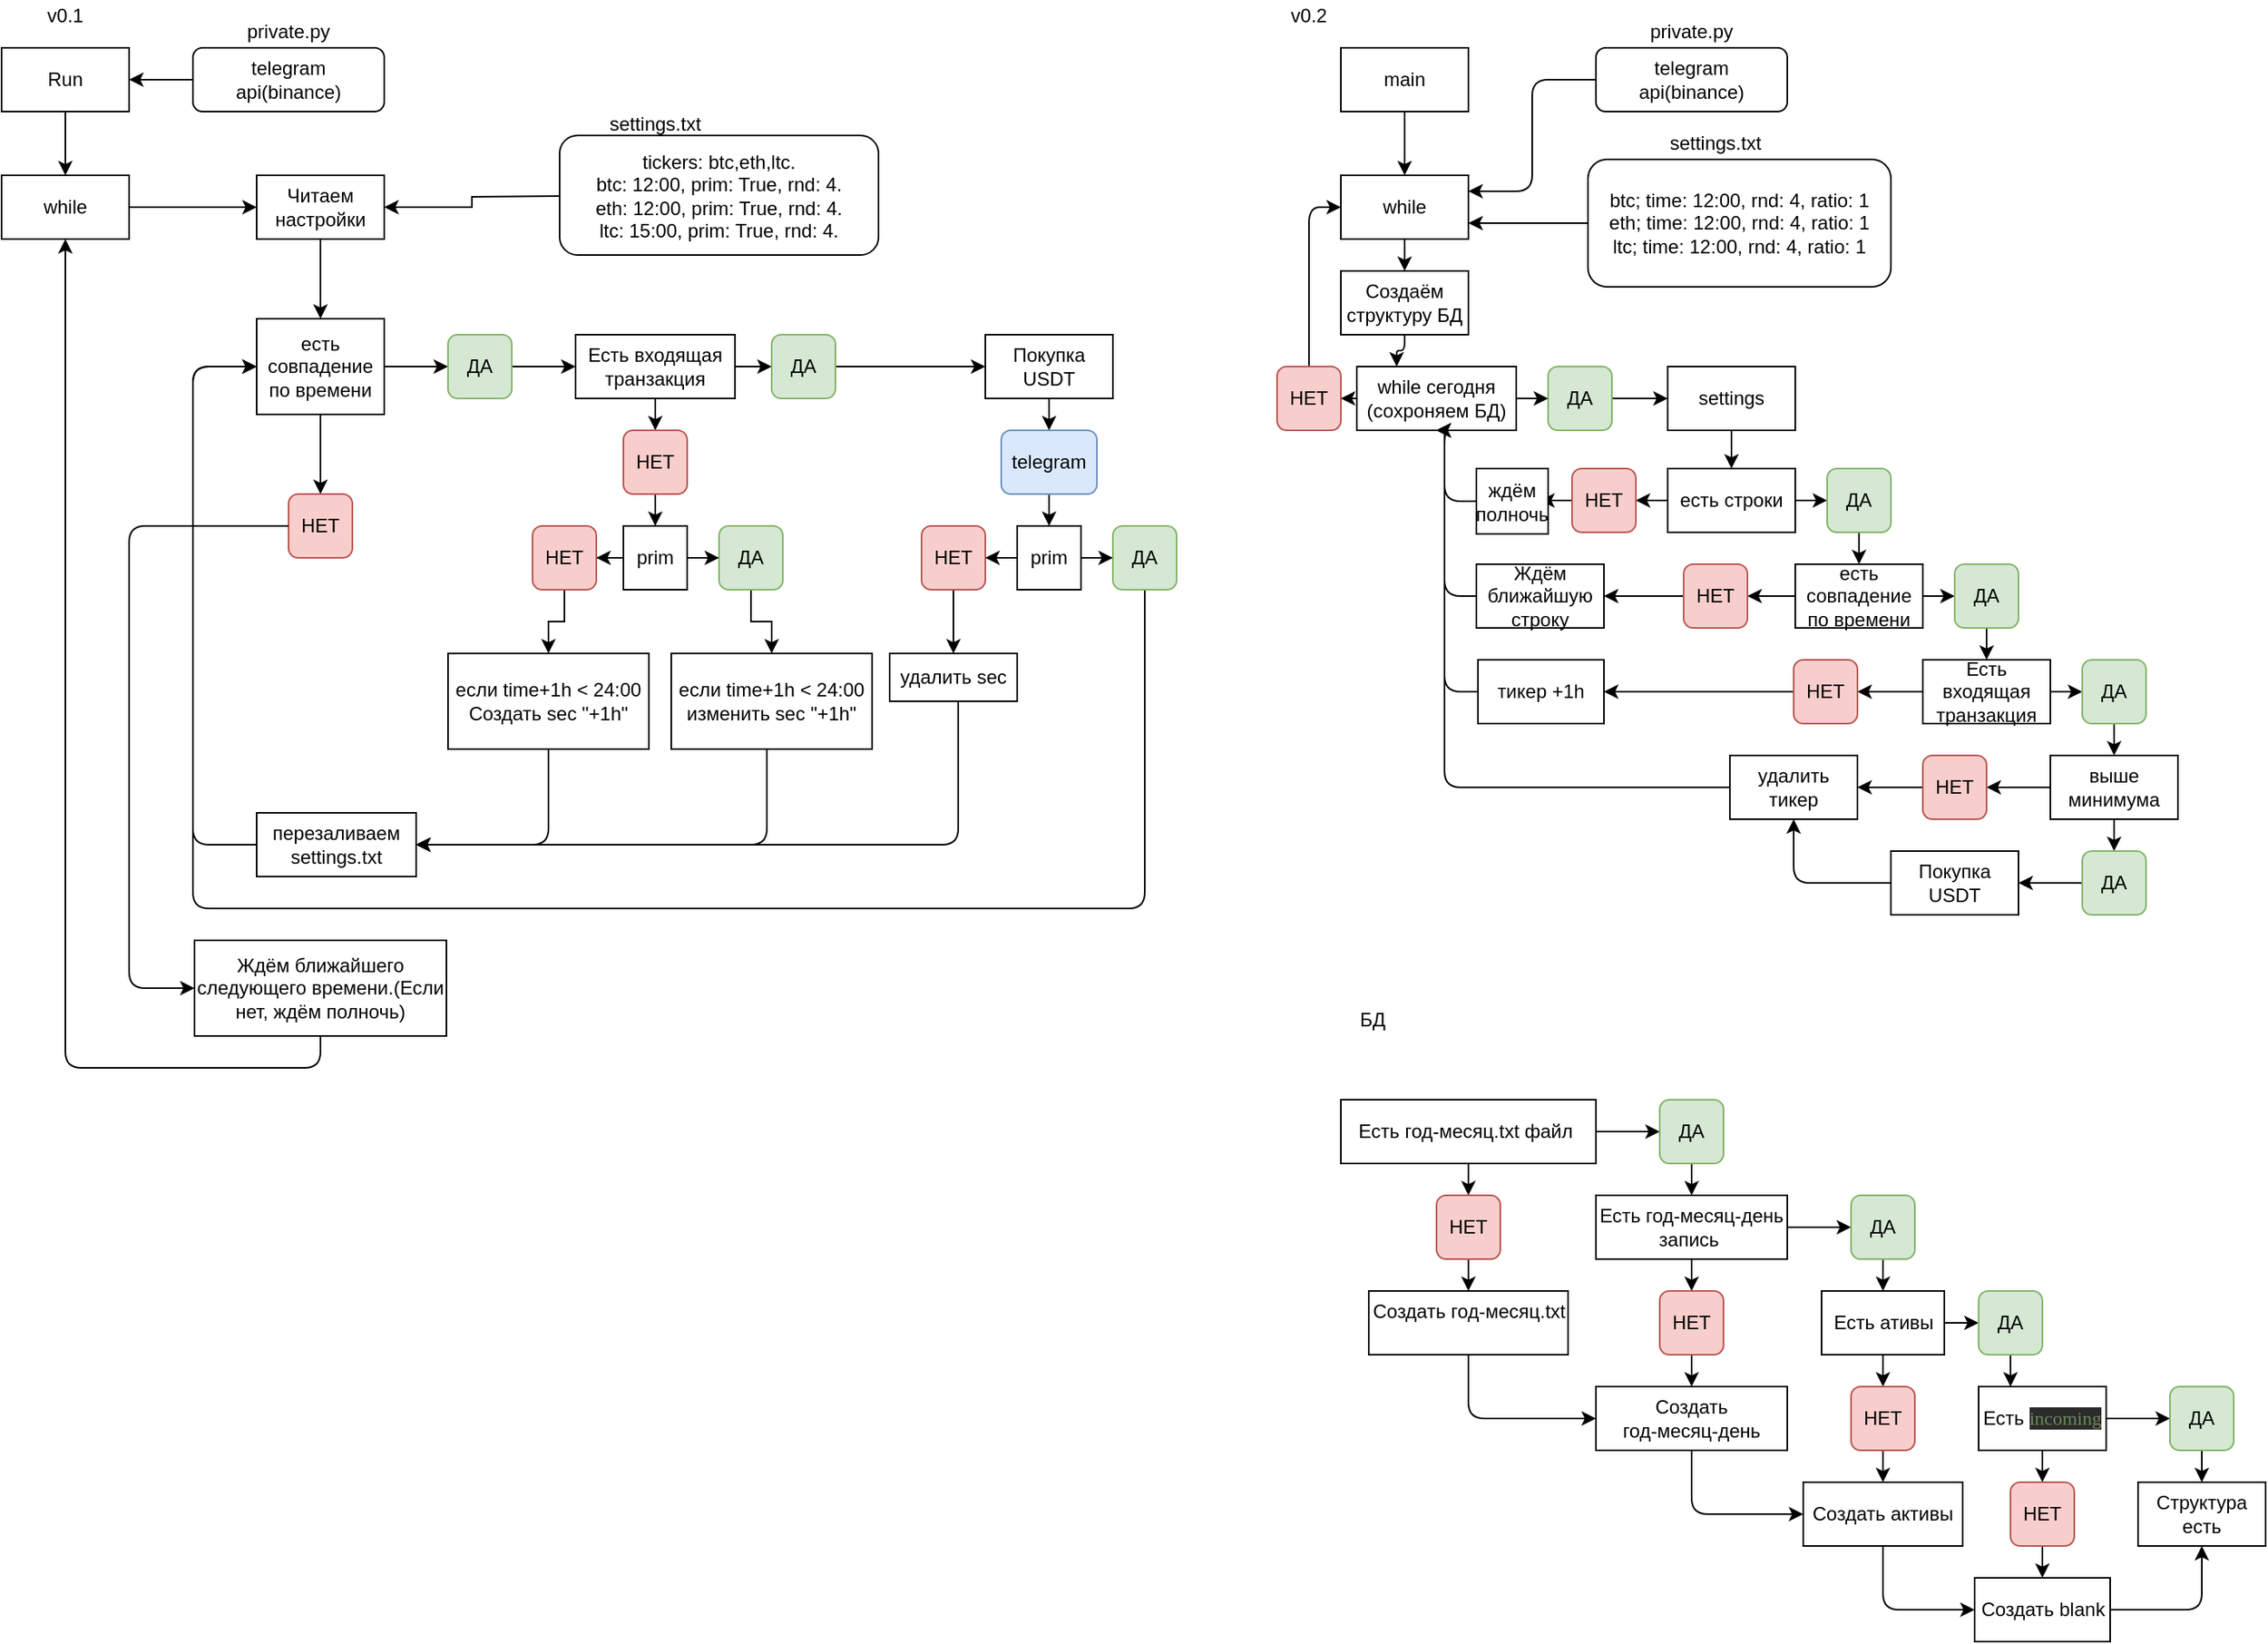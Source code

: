 <mxfile version="12.2.2" type="device" pages="1"><diagram id="qvnnj47Lhl9OOOQNGZSp" name="Page-1"><mxGraphModel dx="1408" dy="808" grid="1" gridSize="10" guides="1" tooltips="1" connect="1" arrows="1" fold="1" page="1" pageScale="1" pageWidth="827" pageHeight="1169" math="0" shadow="0"><root><mxCell id="0"/><mxCell id="1" parent="0"/><mxCell id="5cqpdecEakmWWzDcp41v-21" value="" style="edgeStyle=orthogonalEdgeStyle;rounded=0;orthogonalLoop=1;jettySize=auto;html=1;" parent="1" source="5cqpdecEakmWWzDcp41v-2" target="5cqpdecEakmWWzDcp41v-15" edge="1"><mxGeometry relative="1" as="geometry"/></mxCell><mxCell id="5cqpdecEakmWWzDcp41v-2" value="Run" style="rounded=0;whiteSpace=wrap;html=1;" parent="1" vertex="1"><mxGeometry x="40" y="40" width="80" height="40" as="geometry"/></mxCell><mxCell id="5cqpdecEakmWWzDcp41v-5" value="" style="group" parent="1" vertex="1" connectable="0"><mxGeometry x="160" y="20" width="120" height="60" as="geometry"/></mxCell><mxCell id="5cqpdecEakmWWzDcp41v-3" value="telegram&lt;br&gt;api(binance)" style="rounded=1;whiteSpace=wrap;html=1;" parent="5cqpdecEakmWWzDcp41v-5" vertex="1"><mxGeometry y="20" width="120" height="40" as="geometry"/></mxCell><mxCell id="5cqpdecEakmWWzDcp41v-4" value="private.py" style="text;html=1;strokeColor=none;fillColor=none;align=center;verticalAlign=middle;whiteSpace=wrap;rounded=0;" parent="5cqpdecEakmWWzDcp41v-5" vertex="1"><mxGeometry width="120" height="20" as="geometry"/></mxCell><mxCell id="5cqpdecEakmWWzDcp41v-33" value="" style="edgeStyle=orthogonalEdgeStyle;rounded=0;orthogonalLoop=1;jettySize=auto;html=1;" parent="1" source="5cqpdecEakmWWzDcp41v-18" target="5cqpdecEakmWWzDcp41v-32" edge="1"><mxGeometry relative="1" as="geometry"/></mxCell><mxCell id="5cqpdecEakmWWzDcp41v-18" value="Читаем настройки" style="rounded=0;whiteSpace=wrap;html=1;" parent="1" vertex="1"><mxGeometry x="200" y="120" width="80" height="40" as="geometry"/></mxCell><mxCell id="5cqpdecEakmWWzDcp41v-27" value="" style="edgeStyle=orthogonalEdgeStyle;rounded=0;orthogonalLoop=1;jettySize=auto;html=1;" parent="1" source="5cqpdecEakmWWzDcp41v-15" target="5cqpdecEakmWWzDcp41v-18" edge="1"><mxGeometry relative="1" as="geometry"/></mxCell><mxCell id="5cqpdecEakmWWzDcp41v-15" value="while" style="rounded=0;whiteSpace=wrap;html=1;" parent="1" vertex="1"><mxGeometry x="40" y="120" width="80" height="40" as="geometry"/></mxCell><mxCell id="5cqpdecEakmWWzDcp41v-28" value="" style="edgeStyle=orthogonalEdgeStyle;rounded=0;orthogonalLoop=1;jettySize=auto;html=1;" parent="1" target="5cqpdecEakmWWzDcp41v-18" edge="1"><mxGeometry relative="1" as="geometry"><mxPoint x="390" y="133" as="sourcePoint"/></mxGeometry></mxCell><mxCell id="5cqpdecEakmWWzDcp41v-31" value="" style="edgeStyle=orthogonalEdgeStyle;rounded=0;orthogonalLoop=1;jettySize=auto;html=1;" parent="1" source="5cqpdecEakmWWzDcp41v-3" target="5cqpdecEakmWWzDcp41v-2" edge="1"><mxGeometry relative="1" as="geometry"/></mxCell><mxCell id="5cqpdecEakmWWzDcp41v-81" value="" style="edgeStyle=orthogonalEdgeStyle;rounded=0;orthogonalLoop=1;jettySize=auto;html=1;" parent="1" source="5cqpdecEakmWWzDcp41v-32" target="5cqpdecEakmWWzDcp41v-80" edge="1"><mxGeometry relative="1" as="geometry"/></mxCell><mxCell id="5cqpdecEakmWWzDcp41v-84" value="" style="edgeStyle=orthogonalEdgeStyle;rounded=0;orthogonalLoop=1;jettySize=auto;html=1;" parent="1" source="5cqpdecEakmWWzDcp41v-32" target="5cqpdecEakmWWzDcp41v-83" edge="1"><mxGeometry relative="1" as="geometry"/></mxCell><mxCell id="5cqpdecEakmWWzDcp41v-32" value="есть совпадение по времени" style="rounded=0;whiteSpace=wrap;html=1;" parent="1" vertex="1"><mxGeometry x="200" y="210" width="80" height="60" as="geometry"/></mxCell><mxCell id="5cqpdecEakmWWzDcp41v-40" value="" style="edgeStyle=orthogonalEdgeStyle;rounded=0;orthogonalLoop=1;jettySize=auto;html=1;" parent="1" source="5cqpdecEakmWWzDcp41v-34" target="5cqpdecEakmWWzDcp41v-38" edge="1"><mxGeometry relative="1" as="geometry"/></mxCell><mxCell id="5cqpdecEakmWWzDcp41v-41" value="" style="edgeStyle=orthogonalEdgeStyle;rounded=0;orthogonalLoop=1;jettySize=auto;html=1;" parent="1" source="5cqpdecEakmWWzDcp41v-34" target="5cqpdecEakmWWzDcp41v-37" edge="1"><mxGeometry relative="1" as="geometry"/></mxCell><mxCell id="5cqpdecEakmWWzDcp41v-34" value="Есть входящая транзакция" style="rounded=0;whiteSpace=wrap;html=1;" parent="1" vertex="1"><mxGeometry x="400" y="220" width="100" height="40" as="geometry"/></mxCell><mxCell id="5cqpdecEakmWWzDcp41v-57" value="" style="edgeStyle=orthogonalEdgeStyle;rounded=0;orthogonalLoop=1;jettySize=auto;html=1;entryX=0;entryY=0.5;entryDx=0;entryDy=0;" parent="1" source="5cqpdecEakmWWzDcp41v-37" target="5cqpdecEakmWWzDcp41v-58" edge="1"><mxGeometry relative="1" as="geometry"><mxPoint x="580" y="240" as="targetPoint"/></mxGeometry></mxCell><mxCell id="5cqpdecEakmWWzDcp41v-37" value="ДА" style="rounded=1;whiteSpace=wrap;html=1;fillColor=#d5e8d4;strokeColor=#82b366;" parent="1" vertex="1"><mxGeometry x="523" y="220" width="40" height="40" as="geometry"/></mxCell><mxCell id="5cqpdecEakmWWzDcp41v-44" value="" style="edgeStyle=orthogonalEdgeStyle;rounded=0;orthogonalLoop=1;jettySize=auto;html=1;" parent="1" source="5cqpdecEakmWWzDcp41v-38" target="5cqpdecEakmWWzDcp41v-42" edge="1"><mxGeometry relative="1" as="geometry"/></mxCell><mxCell id="5cqpdecEakmWWzDcp41v-38" value="НЕТ" style="rounded=1;whiteSpace=wrap;html=1;fillColor=#f8cecc;strokeColor=#b85450;" parent="1" vertex="1"><mxGeometry x="430" y="280" width="40" height="40" as="geometry"/></mxCell><mxCell id="5cqpdecEakmWWzDcp41v-47" value="" style="edgeStyle=orthogonalEdgeStyle;rounded=0;orthogonalLoop=1;jettySize=auto;html=1;" parent="1" source="5cqpdecEakmWWzDcp41v-42" target="5cqpdecEakmWWzDcp41v-46" edge="1"><mxGeometry relative="1" as="geometry"/></mxCell><mxCell id="5cqpdecEakmWWzDcp41v-48" value="" style="edgeStyle=orthogonalEdgeStyle;rounded=0;orthogonalLoop=1;jettySize=auto;html=1;" parent="1" source="5cqpdecEakmWWzDcp41v-42" target="5cqpdecEakmWWzDcp41v-45" edge="1"><mxGeometry relative="1" as="geometry"/></mxCell><mxCell id="5cqpdecEakmWWzDcp41v-42" value="prim" style="rounded=0;whiteSpace=wrap;html=1;" parent="1" vertex="1"><mxGeometry x="430" y="340" width="40" height="40" as="geometry"/></mxCell><mxCell id="5cqpdecEakmWWzDcp41v-52" value="" style="edgeStyle=orthogonalEdgeStyle;rounded=0;orthogonalLoop=1;jettySize=auto;html=1;entryX=0.5;entryY=0;entryDx=0;entryDy=0;" parent="1" source="5cqpdecEakmWWzDcp41v-45" target="5cqpdecEakmWWzDcp41v-51" edge="1"><mxGeometry relative="1" as="geometry"/></mxCell><mxCell id="5cqpdecEakmWWzDcp41v-45" value="ДА" style="rounded=1;whiteSpace=wrap;html=1;fillColor=#d5e8d4;strokeColor=#82b366;" parent="1" vertex="1"><mxGeometry x="490" y="340" width="40" height="40" as="geometry"/></mxCell><mxCell id="5cqpdecEakmWWzDcp41v-50" value="" style="edgeStyle=orthogonalEdgeStyle;rounded=0;orthogonalLoop=1;jettySize=auto;html=1;entryX=0.5;entryY=0;entryDx=0;entryDy=0;" parent="1" source="5cqpdecEakmWWzDcp41v-46" target="5cqpdecEakmWWzDcp41v-49" edge="1"><mxGeometry relative="1" as="geometry"/></mxCell><mxCell id="5cqpdecEakmWWzDcp41v-46" value="НЕТ" style="rounded=1;whiteSpace=wrap;html=1;fillColor=#f8cecc;strokeColor=#b85450;" parent="1" vertex="1"><mxGeometry x="373" y="340" width="40" height="40" as="geometry"/></mxCell><mxCell id="5cqpdecEakmWWzDcp41v-75" value="" style="edgeStyle=orthogonalEdgeStyle;rounded=1;orthogonalLoop=1;jettySize=auto;html=1;entryX=1;entryY=0.5;entryDx=0;entryDy=0;exitX=0.5;exitY=1;exitDx=0;exitDy=0;" parent="1" source="5cqpdecEakmWWzDcp41v-49" target="5cqpdecEakmWWzDcp41v-72" edge="1"><mxGeometry relative="1" as="geometry"><mxPoint x="383" y="560" as="targetPoint"/></mxGeometry></mxCell><mxCell id="5cqpdecEakmWWzDcp41v-49" value="если time+1h &amp;lt; 24:00&lt;br&gt;Создать sec &quot;+1h&quot;&lt;br&gt;" style="rounded=0;whiteSpace=wrap;html=1;" parent="1" vertex="1"><mxGeometry x="320" y="420" width="126" height="60" as="geometry"/></mxCell><mxCell id="5cqpdecEakmWWzDcp41v-76" value="" style="edgeStyle=orthogonalEdgeStyle;rounded=1;orthogonalLoop=1;jettySize=auto;html=1;entryX=1;entryY=0.5;entryDx=0;entryDy=0;" parent="1" source="5cqpdecEakmWWzDcp41v-51" target="5cqpdecEakmWWzDcp41v-72" edge="1"><mxGeometry relative="1" as="geometry"><mxPoint x="523" y="560" as="targetPoint"/><Array as="points"><mxPoint x="520" y="540"/></Array></mxGeometry></mxCell><mxCell id="5cqpdecEakmWWzDcp41v-51" value="если time+1h &amp;lt; 24:00&lt;br&gt;изменить sec &quot;+1h&quot;" style="rounded=0;whiteSpace=wrap;html=1;" parent="1" vertex="1"><mxGeometry x="460" y="420" width="126" height="60" as="geometry"/></mxCell><mxCell id="5cqpdecEakmWWzDcp41v-61" value="" style="edgeStyle=orthogonalEdgeStyle;rounded=0;orthogonalLoop=1;jettySize=auto;html=1;" parent="1" source="5cqpdecEakmWWzDcp41v-58" target="5cqpdecEakmWWzDcp41v-60" edge="1"><mxGeometry relative="1" as="geometry"/></mxCell><mxCell id="5cqpdecEakmWWzDcp41v-58" value="Покупка USDT" style="rounded=0;whiteSpace=wrap;html=1;" parent="1" vertex="1"><mxGeometry x="657" y="220" width="80" height="40" as="geometry"/></mxCell><mxCell id="5cqpdecEakmWWzDcp41v-63" value="" style="edgeStyle=orthogonalEdgeStyle;rounded=0;orthogonalLoop=1;jettySize=auto;html=1;" parent="1" source="5cqpdecEakmWWzDcp41v-60" target="5cqpdecEakmWWzDcp41v-62" edge="1"><mxGeometry relative="1" as="geometry"/></mxCell><mxCell id="5cqpdecEakmWWzDcp41v-60" value="telegram" style="rounded=1;whiteSpace=wrap;html=1;fillColor=#dae8fc;strokeColor=#6c8ebf;" parent="1" vertex="1"><mxGeometry x="667" y="280" width="60" height="40" as="geometry"/></mxCell><mxCell id="5cqpdecEakmWWzDcp41v-65" value="" style="edgeStyle=orthogonalEdgeStyle;rounded=0;orthogonalLoop=1;jettySize=auto;html=1;" parent="1" source="5cqpdecEakmWWzDcp41v-62" target="5cqpdecEakmWWzDcp41v-64" edge="1"><mxGeometry relative="1" as="geometry"/></mxCell><mxCell id="5cqpdecEakmWWzDcp41v-69" value="" style="edgeStyle=orthogonalEdgeStyle;rounded=0;orthogonalLoop=1;jettySize=auto;html=1;" parent="1" source="5cqpdecEakmWWzDcp41v-62" target="5cqpdecEakmWWzDcp41v-66" edge="1"><mxGeometry relative="1" as="geometry"/></mxCell><mxCell id="5cqpdecEakmWWzDcp41v-62" value="prim" style="rounded=0;whiteSpace=wrap;html=1;" parent="1" vertex="1"><mxGeometry x="677" y="340" width="40" height="40" as="geometry"/></mxCell><mxCell id="5cqpdecEakmWWzDcp41v-78" value="" style="edgeStyle=orthogonalEdgeStyle;rounded=1;orthogonalLoop=1;jettySize=auto;html=1;" parent="1" source="5cqpdecEakmWWzDcp41v-64" edge="1"><mxGeometry relative="1" as="geometry"><mxPoint x="200" y="240" as="targetPoint"/><Array as="points"><mxPoint x="757" y="580"/><mxPoint x="160" y="580"/><mxPoint x="160" y="240"/></Array></mxGeometry></mxCell><mxCell id="5cqpdecEakmWWzDcp41v-64" value="ДА" style="rounded=1;whiteSpace=wrap;html=1;fillColor=#d5e8d4;strokeColor=#82b366;" parent="1" vertex="1"><mxGeometry x="737" y="340" width="40" height="40" as="geometry"/></mxCell><mxCell id="5cqpdecEakmWWzDcp41v-71" value="" style="edgeStyle=orthogonalEdgeStyle;rounded=0;orthogonalLoop=1;jettySize=auto;html=1;" parent="1" source="5cqpdecEakmWWzDcp41v-66" target="5cqpdecEakmWWzDcp41v-70" edge="1"><mxGeometry relative="1" as="geometry"/></mxCell><mxCell id="5cqpdecEakmWWzDcp41v-66" value="НЕТ" style="rounded=1;whiteSpace=wrap;html=1;fillColor=#f8cecc;strokeColor=#b85450;" parent="1" vertex="1"><mxGeometry x="617" y="340" width="40" height="40" as="geometry"/></mxCell><mxCell id="5cqpdecEakmWWzDcp41v-77" value="" style="edgeStyle=orthogonalEdgeStyle;rounded=1;orthogonalLoop=1;jettySize=auto;html=1;entryX=1;entryY=0.5;entryDx=0;entryDy=0;" parent="1" source="5cqpdecEakmWWzDcp41v-70" target="5cqpdecEakmWWzDcp41v-72" edge="1"><mxGeometry relative="1" as="geometry"><mxPoint x="640" y="540" as="targetPoint"/><Array as="points"><mxPoint x="640" y="540"/></Array></mxGeometry></mxCell><mxCell id="5cqpdecEakmWWzDcp41v-70" value="удалить sec" style="rounded=0;whiteSpace=wrap;html=1;" parent="1" vertex="1"><mxGeometry x="597" y="420" width="80" height="30" as="geometry"/></mxCell><mxCell id="5cqpdecEakmWWzDcp41v-72" value="перезаливаем settings.txt" style="rounded=0;whiteSpace=wrap;html=1;" parent="1" vertex="1"><mxGeometry x="200" y="520" width="100" height="40" as="geometry"/></mxCell><mxCell id="5cqpdecEakmWWzDcp41v-73" value="" style="endArrow=classic;html=1;entryX=0;entryY=0.5;entryDx=0;entryDy=0;exitX=0;exitY=0.5;exitDx=0;exitDy=0;" parent="1" source="5cqpdecEakmWWzDcp41v-72" target="5cqpdecEakmWWzDcp41v-32" edge="1"><mxGeometry width="50" height="50" relative="1" as="geometry"><mxPoint x="40" y="630" as="sourcePoint"/><mxPoint x="90" y="580" as="targetPoint"/><Array as="points"><mxPoint x="160" y="540"/><mxPoint x="160" y="400"/><mxPoint x="160" y="240"/></Array></mxGeometry></mxCell><mxCell id="5cqpdecEakmWWzDcp41v-88" value="" style="edgeStyle=orthogonalEdgeStyle;rounded=1;orthogonalLoop=1;jettySize=auto;html=1;entryX=0.5;entryY=1;entryDx=0;entryDy=0;" parent="1" source="5cqpdecEakmWWzDcp41v-79" target="5cqpdecEakmWWzDcp41v-15" edge="1"><mxGeometry relative="1" as="geometry"><mxPoint x="240" y="740" as="targetPoint"/><Array as="points"><mxPoint x="240" y="680"/><mxPoint x="80" y="680"/></Array></mxGeometry></mxCell><mxCell id="5cqpdecEakmWWzDcp41v-79" value="&lt;span style=&quot;white-space: normal&quot;&gt;Ждём ближайшего следующего времени.(Если нет, ждём полночь)&lt;/span&gt;" style="rounded=0;whiteSpace=wrap;html=1;" parent="1" vertex="1"><mxGeometry x="161" y="600" width="158" height="60" as="geometry"/></mxCell><mxCell id="5cqpdecEakmWWzDcp41v-82" value="" style="edgeStyle=orthogonalEdgeStyle;rounded=0;orthogonalLoop=1;jettySize=auto;html=1;" parent="1" source="5cqpdecEakmWWzDcp41v-80" target="5cqpdecEakmWWzDcp41v-34" edge="1"><mxGeometry relative="1" as="geometry"/></mxCell><mxCell id="5cqpdecEakmWWzDcp41v-80" value="ДА" style="rounded=1;whiteSpace=wrap;html=1;fillColor=#d5e8d4;strokeColor=#82b366;" parent="1" vertex="1"><mxGeometry x="320" y="220" width="40" height="40" as="geometry"/></mxCell><mxCell id="5cqpdecEakmWWzDcp41v-83" value="НЕТ" style="rounded=1;whiteSpace=wrap;html=1;fillColor=#f8cecc;strokeColor=#b85450;" parent="1" vertex="1"><mxGeometry x="220" y="320" width="40" height="40" as="geometry"/></mxCell><mxCell id="5cqpdecEakmWWzDcp41v-85" value="" style="endArrow=classic;html=1;exitX=0;exitY=0.5;exitDx=0;exitDy=0;entryX=0;entryY=0.5;entryDx=0;entryDy=0;" parent="1" source="5cqpdecEakmWWzDcp41v-83" target="5cqpdecEakmWWzDcp41v-79" edge="1"><mxGeometry width="50" height="50" relative="1" as="geometry"><mxPoint x="40" y="730" as="sourcePoint"/><mxPoint x="90" y="680" as="targetPoint"/><Array as="points"><mxPoint x="120" y="340"/><mxPoint x="120" y="630"/></Array></mxGeometry></mxCell><mxCell id="kzVJt20CA2r-Y3pynA0n-108" value="" style="edgeStyle=orthogonalEdgeStyle;rounded=1;orthogonalLoop=1;jettySize=auto;html=1;" edge="1" parent="1" source="kzVJt20CA2r-Y3pynA0n-1" target="kzVJt20CA2r-Y3pynA0n-96"><mxGeometry relative="1" as="geometry"/></mxCell><mxCell id="kzVJt20CA2r-Y3pynA0n-1" value="main" style="rounded=0;whiteSpace=wrap;html=1;" vertex="1" parent="1"><mxGeometry x="880" y="40" width="80" height="40" as="geometry"/></mxCell><mxCell id="kzVJt20CA2r-Y3pynA0n-3" value="" style="edgeStyle=orthogonalEdgeStyle;rounded=1;orthogonalLoop=1;jettySize=auto;html=1;exitX=0;exitY=0.5;exitDx=0;exitDy=0;entryX=1;entryY=0.25;entryDx=0;entryDy=0;" edge="1" parent="1" source="kzVJt20CA2r-Y3pynA0n-94" target="kzVJt20CA2r-Y3pynA0n-96"><mxGeometry relative="1" as="geometry"><mxPoint x="999" y="60" as="sourcePoint"/></mxGeometry></mxCell><mxCell id="kzVJt20CA2r-Y3pynA0n-7" value="" style="edgeStyle=orthogonalEdgeStyle;rounded=1;orthogonalLoop=1;jettySize=auto;html=1;" edge="1" parent="1" source="kzVJt20CA2r-Y3pynA0n-97" target="kzVJt20CA2r-Y3pynA0n-6"><mxGeometry relative="1" as="geometry"/></mxCell><mxCell id="kzVJt20CA2r-Y3pynA0n-101" value="" style="edgeStyle=orthogonalEdgeStyle;rounded=1;orthogonalLoop=1;jettySize=auto;html=1;" edge="1" parent="1" source="kzVJt20CA2r-Y3pynA0n-4" target="kzVJt20CA2r-Y3pynA0n-100"><mxGeometry relative="1" as="geometry"/></mxCell><mxCell id="kzVJt20CA2r-Y3pynA0n-4" value="while сегодня&lt;br&gt;(сохроняем БД)" style="rounded=0;whiteSpace=wrap;html=1;" vertex="1" parent="1"><mxGeometry x="890" y="240" width="100" height="40" as="geometry"/></mxCell><mxCell id="kzVJt20CA2r-Y3pynA0n-19" value="" style="edgeStyle=orthogonalEdgeStyle;rounded=1;orthogonalLoop=1;jettySize=auto;html=1;" edge="1" parent="1" source="kzVJt20CA2r-Y3pynA0n-6" target="kzVJt20CA2r-Y3pynA0n-18"><mxGeometry relative="1" as="geometry"/></mxCell><mxCell id="kzVJt20CA2r-Y3pynA0n-6" value="settings" style="rounded=0;whiteSpace=wrap;html=1;" vertex="1" parent="1"><mxGeometry x="1085" y="240" width="80" height="40" as="geometry"/></mxCell><mxCell id="kzVJt20CA2r-Y3pynA0n-11" value="" style="edgeStyle=orthogonalEdgeStyle;rounded=1;orthogonalLoop=1;jettySize=auto;html=1;exitX=0;exitY=0.5;exitDx=0;exitDy=0;entryX=1;entryY=0.75;entryDx=0;entryDy=0;" edge="1" parent="1" source="kzVJt20CA2r-Y3pynA0n-13" target="kzVJt20CA2r-Y3pynA0n-96"><mxGeometry relative="1" as="geometry"><mxPoint x="1120" y="143" as="sourcePoint"/><Array as="points"><mxPoint x="1180" y="160"/></Array></mxGeometry></mxCell><mxCell id="kzVJt20CA2r-Y3pynA0n-12" value="" style="group;container=1;" vertex="1" connectable="0" parent="1"><mxGeometry x="1040" y="100" width="245" height="100" as="geometry"><mxRectangle x="1040" y="100" width="50" height="40" as="alternateBounds"/></mxGeometry></mxCell><mxCell id="kzVJt20CA2r-Y3pynA0n-105" value="" style="group;container=1;" vertex="1" connectable="0" parent="kzVJt20CA2r-Y3pynA0n-12"><mxGeometry y="20" width="245" height="80" as="geometry"/></mxCell><mxCell id="kzVJt20CA2r-Y3pynA0n-106" value="" style="group;container=1;" vertex="1" connectable="0" parent="kzVJt20CA2r-Y3pynA0n-105"><mxGeometry width="245" height="80" as="geometry"/></mxCell><mxCell id="kzVJt20CA2r-Y3pynA0n-107" value="" style="group" vertex="1" connectable="0" parent="kzVJt20CA2r-Y3pynA0n-106"><mxGeometry x="-5" y="-10" width="250" height="80" as="geometry"/></mxCell><mxCell id="kzVJt20CA2r-Y3pynA0n-104" value="" style="group" vertex="1" connectable="0" parent="kzVJt20CA2r-Y3pynA0n-107"><mxGeometry width="250" height="80" as="geometry"/></mxCell><mxCell id="kzVJt20CA2r-Y3pynA0n-13" value="btc; time: 12:00, rnd: 4,&amp;nbsp;ratio: 1&lt;br&gt;eth; time: 12:00, rnd: 4,&amp;nbsp;ratio: 1&lt;br&gt;ltc; time: 12:00, rnd: 4,&amp;nbsp;ratio: 1" style="rounded=1;whiteSpace=wrap;html=1;" vertex="1" parent="kzVJt20CA2r-Y3pynA0n-104"><mxGeometry width="190" height="80" as="geometry"/></mxCell><mxCell id="kzVJt20CA2r-Y3pynA0n-15" value="" style="group" vertex="1" connectable="0" parent="1"><mxGeometry x="390" y="80" width="200" height="90" as="geometry"/></mxCell><mxCell id="kzVJt20CA2r-Y3pynA0n-16" value="tickers: btc,eth,ltc.&lt;br&gt;btc: 12:00, prim: True, rnd: 4.&lt;br&gt;eth: 12:00, prim: True, rnd: 4.&lt;br&gt;ltc: 15:00, prim: True, rnd: 4." style="rounded=1;whiteSpace=wrap;html=1;" vertex="1" parent="kzVJt20CA2r-Y3pynA0n-15"><mxGeometry y="15" width="200" height="75" as="geometry"/></mxCell><mxCell id="kzVJt20CA2r-Y3pynA0n-17" value="settings.txt" style="text;html=1;strokeColor=none;fillColor=none;align=center;verticalAlign=middle;whiteSpace=wrap;rounded=0;" vertex="1" parent="kzVJt20CA2r-Y3pynA0n-15"><mxGeometry width="120" height="15.3" as="geometry"/></mxCell><mxCell id="kzVJt20CA2r-Y3pynA0n-21" value="" style="edgeStyle=orthogonalEdgeStyle;rounded=1;orthogonalLoop=1;jettySize=auto;html=1;" edge="1" parent="1" source="kzVJt20CA2r-Y3pynA0n-18" target="kzVJt20CA2r-Y3pynA0n-20"><mxGeometry relative="1" as="geometry"/></mxCell><mxCell id="kzVJt20CA2r-Y3pynA0n-56" value="" style="edgeStyle=orthogonalEdgeStyle;rounded=1;orthogonalLoop=1;jettySize=auto;html=1;" edge="1" parent="1" source="kzVJt20CA2r-Y3pynA0n-18" target="kzVJt20CA2r-Y3pynA0n-22"><mxGeometry relative="1" as="geometry"/></mxCell><mxCell id="kzVJt20CA2r-Y3pynA0n-18" value="есть строки" style="rounded=0;whiteSpace=wrap;html=1;" vertex="1" parent="1"><mxGeometry x="1085" y="304" width="80" height="40" as="geometry"/></mxCell><mxCell id="kzVJt20CA2r-Y3pynA0n-29" value="" style="edgeStyle=orthogonalEdgeStyle;rounded=1;orthogonalLoop=1;jettySize=auto;html=1;" edge="1" parent="1" source="kzVJt20CA2r-Y3pynA0n-20" target="kzVJt20CA2r-Y3pynA0n-28"><mxGeometry relative="1" as="geometry"/></mxCell><mxCell id="kzVJt20CA2r-Y3pynA0n-20" value="ДА" style="rounded=1;whiteSpace=wrap;html=1;fillColor=#d5e8d4;strokeColor=#82b366;" vertex="1" parent="1"><mxGeometry x="1185" y="304" width="40" height="40" as="geometry"/></mxCell><mxCell id="kzVJt20CA2r-Y3pynA0n-59" value="" style="edgeStyle=orthogonalEdgeStyle;rounded=1;orthogonalLoop=1;jettySize=auto;html=1;" edge="1" parent="1" source="kzVJt20CA2r-Y3pynA0n-22" target="kzVJt20CA2r-Y3pynA0n-24"><mxGeometry relative="1" as="geometry"/></mxCell><mxCell id="kzVJt20CA2r-Y3pynA0n-22" value="НЕТ" style="rounded=1;whiteSpace=wrap;html=1;fillColor=#f8cecc;strokeColor=#b85450;" vertex="1" parent="1"><mxGeometry x="1025" y="304" width="40" height="40" as="geometry"/></mxCell><mxCell id="kzVJt20CA2r-Y3pynA0n-27" value="" style="edgeStyle=orthogonalEdgeStyle;rounded=1;orthogonalLoop=1;jettySize=auto;html=1;entryX=0.5;entryY=1;entryDx=0;entryDy=0;exitX=0;exitY=0.5;exitDx=0;exitDy=0;" edge="1" parent="1" source="kzVJt20CA2r-Y3pynA0n-24" target="kzVJt20CA2r-Y3pynA0n-4"><mxGeometry relative="1" as="geometry"><mxPoint x="925" y="524.5" as="targetPoint"/><Array as="points"><mxPoint x="945" y="325"/></Array></mxGeometry></mxCell><mxCell id="kzVJt20CA2r-Y3pynA0n-24" value="ждём полночь" style="rounded=0;whiteSpace=wrap;html=1;" vertex="1" parent="1"><mxGeometry x="965" y="304" width="45" height="41" as="geometry"/></mxCell><mxCell id="kzVJt20CA2r-Y3pynA0n-31" value="" style="edgeStyle=orthogonalEdgeStyle;rounded=1;orthogonalLoop=1;jettySize=auto;html=1;" edge="1" parent="1" source="kzVJt20CA2r-Y3pynA0n-28" target="kzVJt20CA2r-Y3pynA0n-30"><mxGeometry relative="1" as="geometry"/></mxCell><mxCell id="kzVJt20CA2r-Y3pynA0n-33" value="" style="edgeStyle=orthogonalEdgeStyle;rounded=1;orthogonalLoop=1;jettySize=auto;html=1;" edge="1" parent="1" source="kzVJt20CA2r-Y3pynA0n-28" target="kzVJt20CA2r-Y3pynA0n-32"><mxGeometry relative="1" as="geometry"/></mxCell><mxCell id="kzVJt20CA2r-Y3pynA0n-28" value="есть совпадение по времени" style="rounded=0;whiteSpace=wrap;html=1;" vertex="1" parent="1"><mxGeometry x="1165" y="364" width="80" height="40" as="geometry"/></mxCell><mxCell id="kzVJt20CA2r-Y3pynA0n-35" value="" style="edgeStyle=orthogonalEdgeStyle;rounded=1;orthogonalLoop=1;jettySize=auto;html=1;" edge="1" parent="1" source="kzVJt20CA2r-Y3pynA0n-30" target="kzVJt20CA2r-Y3pynA0n-34"><mxGeometry relative="1" as="geometry"/></mxCell><mxCell id="kzVJt20CA2r-Y3pynA0n-30" value="ДА" style="rounded=1;whiteSpace=wrap;html=1;fillColor=#d5e8d4;strokeColor=#82b366;" vertex="1" parent="1"><mxGeometry x="1265" y="364" width="40" height="40" as="geometry"/></mxCell><mxCell id="kzVJt20CA2r-Y3pynA0n-52" value="" style="edgeStyle=orthogonalEdgeStyle;rounded=1;orthogonalLoop=1;jettySize=auto;html=1;entryX=0.5;entryY=1;entryDx=0;entryDy=0;" edge="1" parent="1" source="kzVJt20CA2r-Y3pynA0n-43" target="kzVJt20CA2r-Y3pynA0n-4"><mxGeometry relative="1" as="geometry"><mxPoint x="1085" y="314" as="targetPoint"/><Array as="points"><mxPoint x="945" y="384"/></Array></mxGeometry></mxCell><mxCell id="kzVJt20CA2r-Y3pynA0n-62" value="" style="edgeStyle=orthogonalEdgeStyle;rounded=1;orthogonalLoop=1;jettySize=auto;html=1;" edge="1" parent="1" source="kzVJt20CA2r-Y3pynA0n-32" target="kzVJt20CA2r-Y3pynA0n-43"><mxGeometry relative="1" as="geometry"/></mxCell><mxCell id="kzVJt20CA2r-Y3pynA0n-32" value="НЕТ" style="rounded=1;whiteSpace=wrap;html=1;fillColor=#f8cecc;strokeColor=#b85450;" vertex="1" parent="1"><mxGeometry x="1095" y="364" width="40" height="40" as="geometry"/></mxCell><mxCell id="kzVJt20CA2r-Y3pynA0n-37" value="" style="edgeStyle=orthogonalEdgeStyle;rounded=1;orthogonalLoop=1;jettySize=auto;html=1;" edge="1" parent="1" source="kzVJt20CA2r-Y3pynA0n-34" target="kzVJt20CA2r-Y3pynA0n-36"><mxGeometry relative="1" as="geometry"/></mxCell><mxCell id="kzVJt20CA2r-Y3pynA0n-39" value="" style="edgeStyle=orthogonalEdgeStyle;rounded=1;orthogonalLoop=1;jettySize=auto;html=1;" edge="1" parent="1" source="kzVJt20CA2r-Y3pynA0n-34" target="kzVJt20CA2r-Y3pynA0n-38"><mxGeometry relative="1" as="geometry"/></mxCell><mxCell id="kzVJt20CA2r-Y3pynA0n-34" value="Есть входящая транзакция" style="rounded=0;whiteSpace=wrap;html=1;" vertex="1" parent="1"><mxGeometry x="1245" y="424" width="80" height="40" as="geometry"/></mxCell><mxCell id="kzVJt20CA2r-Y3pynA0n-65" value="" style="edgeStyle=orthogonalEdgeStyle;rounded=1;orthogonalLoop=1;jettySize=auto;html=1;" edge="1" parent="1" source="kzVJt20CA2r-Y3pynA0n-36" target="kzVJt20CA2r-Y3pynA0n-63"><mxGeometry relative="1" as="geometry"/></mxCell><mxCell id="kzVJt20CA2r-Y3pynA0n-36" value="ДА" style="rounded=1;whiteSpace=wrap;html=1;fillColor=#d5e8d4;strokeColor=#82b366;" vertex="1" parent="1"><mxGeometry x="1345" y="424" width="40" height="40" as="geometry"/></mxCell><mxCell id="kzVJt20CA2r-Y3pynA0n-49" value="" style="edgeStyle=orthogonalEdgeStyle;rounded=1;orthogonalLoop=1;jettySize=auto;html=1;" edge="1" parent="1" source="kzVJt20CA2r-Y3pynA0n-38" target="kzVJt20CA2r-Y3pynA0n-48"><mxGeometry relative="1" as="geometry"/></mxCell><mxCell id="kzVJt20CA2r-Y3pynA0n-38" value="НЕТ" style="rounded=1;whiteSpace=wrap;html=1;fillColor=#f8cecc;strokeColor=#b85450;" vertex="1" parent="1"><mxGeometry x="1164" y="424" width="40" height="40" as="geometry"/></mxCell><mxCell id="kzVJt20CA2r-Y3pynA0n-40" value="Покупка USDT" style="rounded=0;whiteSpace=wrap;html=1;" vertex="1" parent="1"><mxGeometry x="1225" y="544" width="80" height="40" as="geometry"/></mxCell><mxCell id="kzVJt20CA2r-Y3pynA0n-89" value="" style="edgeStyle=orthogonalEdgeStyle;rounded=1;orthogonalLoop=1;jettySize=auto;html=1;entryX=0.5;entryY=1;entryDx=0;entryDy=0;exitX=0;exitY=0.5;exitDx=0;exitDy=0;" edge="1" parent="1" source="kzVJt20CA2r-Y3pynA0n-40" target="kzVJt20CA2r-Y3pynA0n-83"><mxGeometry relative="1" as="geometry"><mxPoint x="1285" y="564" as="sourcePoint"/><mxPoint x="1205" y="564" as="targetPoint"/></mxGeometry></mxCell><mxCell id="kzVJt20CA2r-Y3pynA0n-58" value="" style="edgeStyle=orthogonalEdgeStyle;rounded=1;orthogonalLoop=1;jettySize=auto;html=1;entryX=0.5;entryY=1;entryDx=0;entryDy=0;" edge="1" parent="1" source="kzVJt20CA2r-Y3pynA0n-48" target="kzVJt20CA2r-Y3pynA0n-4"><mxGeometry relative="1" as="geometry"><mxPoint x="1004" y="444" as="targetPoint"/><Array as="points"><mxPoint x="945" y="444"/></Array></mxGeometry></mxCell><mxCell id="kzVJt20CA2r-Y3pynA0n-48" value="тикер +1h" style="rounded=0;whiteSpace=wrap;html=1;" vertex="1" parent="1"><mxGeometry x="966" y="424" width="79" height="40" as="geometry"/></mxCell><mxCell id="kzVJt20CA2r-Y3pynA0n-43" value="Ждём ближайшую строку" style="rounded=0;whiteSpace=wrap;html=1;" vertex="1" parent="1"><mxGeometry x="965" y="364" width="80" height="40" as="geometry"/></mxCell><mxCell id="kzVJt20CA2r-Y3pynA0n-61" value="" style="edgeStyle=orthogonalEdgeStyle;rounded=1;orthogonalLoop=1;jettySize=auto;html=1;entryX=0;entryY=0.5;entryDx=0;entryDy=0;exitX=0;exitY=0.5;exitDx=0;exitDy=0;" edge="1" parent="1" source="kzVJt20CA2r-Y3pynA0n-43" target="kzVJt20CA2r-Y3pynA0n-43"><mxGeometry relative="1" as="geometry"><mxPoint x="970" y="244" as="targetPoint"/><mxPoint x="1105" y="384" as="sourcePoint"/><Array as="points"/></mxGeometry></mxCell><mxCell id="kzVJt20CA2r-Y3pynA0n-74" value="" style="edgeStyle=orthogonalEdgeStyle;rounded=1;orthogonalLoop=1;jettySize=auto;html=1;" edge="1" parent="1" source="kzVJt20CA2r-Y3pynA0n-63" target="kzVJt20CA2r-Y3pynA0n-66"><mxGeometry relative="1" as="geometry"/></mxCell><mxCell id="kzVJt20CA2r-Y3pynA0n-79" value="" style="edgeStyle=orthogonalEdgeStyle;rounded=1;orthogonalLoop=1;jettySize=auto;html=1;" edge="1" parent="1" source="kzVJt20CA2r-Y3pynA0n-63" target="kzVJt20CA2r-Y3pynA0n-78"><mxGeometry relative="1" as="geometry"/></mxCell><mxCell id="kzVJt20CA2r-Y3pynA0n-63" value="выше минимума" style="rounded=0;whiteSpace=wrap;html=1;" vertex="1" parent="1"><mxGeometry x="1325" y="484" width="80" height="40" as="geometry"/></mxCell><mxCell id="kzVJt20CA2r-Y3pynA0n-77" value="" style="edgeStyle=orthogonalEdgeStyle;rounded=1;orthogonalLoop=1;jettySize=auto;html=1;" edge="1" parent="1" source="kzVJt20CA2r-Y3pynA0n-66" target="kzVJt20CA2r-Y3pynA0n-40"><mxGeometry relative="1" as="geometry"/></mxCell><mxCell id="kzVJt20CA2r-Y3pynA0n-66" value="ДА" style="rounded=1;whiteSpace=wrap;html=1;fillColor=#d5e8d4;strokeColor=#82b366;" vertex="1" parent="1"><mxGeometry x="1345" y="544" width="40" height="40" as="geometry"/></mxCell><mxCell id="kzVJt20CA2r-Y3pynA0n-82" value="" style="edgeStyle=orthogonalEdgeStyle;rounded=1;orthogonalLoop=1;jettySize=auto;html=1;entryX=0.5;entryY=1;entryDx=0;entryDy=0;exitX=0;exitY=0.5;exitDx=0;exitDy=0;" edge="1" parent="1" source="kzVJt20CA2r-Y3pynA0n-83" target="kzVJt20CA2r-Y3pynA0n-4"><mxGeometry relative="1" as="geometry"><mxPoint x="945" y="244" as="targetPoint"/><Array as="points"><mxPoint x="945" y="504"/></Array></mxGeometry></mxCell><mxCell id="kzVJt20CA2r-Y3pynA0n-84" value="" style="edgeStyle=orthogonalEdgeStyle;rounded=1;orthogonalLoop=1;jettySize=auto;html=1;" edge="1" parent="1" source="kzVJt20CA2r-Y3pynA0n-78" target="kzVJt20CA2r-Y3pynA0n-83"><mxGeometry relative="1" as="geometry"/></mxCell><mxCell id="kzVJt20CA2r-Y3pynA0n-78" value="НЕТ" style="rounded=1;whiteSpace=wrap;html=1;fillColor=#f8cecc;strokeColor=#b85450;" vertex="1" parent="1"><mxGeometry x="1245" y="484" width="40" height="40" as="geometry"/></mxCell><mxCell id="kzVJt20CA2r-Y3pynA0n-83" value="удалить тикер" style="rounded=0;whiteSpace=wrap;html=1;" vertex="1" parent="1"><mxGeometry x="1124" y="484" width="80" height="40" as="geometry"/></mxCell><mxCell id="kzVJt20CA2r-Y3pynA0n-85" value="v0.1" style="text;html=1;strokeColor=none;fillColor=none;align=center;verticalAlign=middle;whiteSpace=wrap;rounded=0;" vertex="1" parent="1"><mxGeometry x="60" y="10" width="40" height="20" as="geometry"/></mxCell><mxCell id="kzVJt20CA2r-Y3pynA0n-86" value="v0.2" style="text;html=1;strokeColor=none;fillColor=none;align=center;verticalAlign=middle;whiteSpace=wrap;rounded=0;" vertex="1" parent="1"><mxGeometry x="840" y="10" width="40" height="20" as="geometry"/></mxCell><mxCell id="kzVJt20CA2r-Y3pynA0n-93" value="" style="group" vertex="1" connectable="0" parent="1"><mxGeometry x="1040" y="20" width="120" height="60" as="geometry"/></mxCell><mxCell id="kzVJt20CA2r-Y3pynA0n-94" value="telegram&lt;br&gt;api(binance)" style="rounded=1;whiteSpace=wrap;html=1;" vertex="1" parent="kzVJt20CA2r-Y3pynA0n-93"><mxGeometry y="20" width="120" height="40" as="geometry"/></mxCell><mxCell id="kzVJt20CA2r-Y3pynA0n-95" value="private.py" style="text;html=1;strokeColor=none;fillColor=none;align=center;verticalAlign=middle;whiteSpace=wrap;rounded=0;" vertex="1" parent="kzVJt20CA2r-Y3pynA0n-93"><mxGeometry width="120" height="20" as="geometry"/></mxCell><mxCell id="kzVJt20CA2r-Y3pynA0n-96" value="while" style="rounded=0;whiteSpace=wrap;html=1;" vertex="1" parent="1"><mxGeometry x="880" y="120" width="80" height="40" as="geometry"/></mxCell><mxCell id="kzVJt20CA2r-Y3pynA0n-97" value="ДА" style="rounded=1;whiteSpace=wrap;html=1;fillColor=#d5e8d4;strokeColor=#82b366;" vertex="1" parent="1"><mxGeometry x="1010" y="240" width="40" height="40" as="geometry"/></mxCell><mxCell id="kzVJt20CA2r-Y3pynA0n-98" value="" style="edgeStyle=orthogonalEdgeStyle;rounded=1;orthogonalLoop=1;jettySize=auto;html=1;" edge="1" parent="1" source="kzVJt20CA2r-Y3pynA0n-4" target="kzVJt20CA2r-Y3pynA0n-97"><mxGeometry relative="1" as="geometry"><mxPoint x="985" y="260" as="sourcePoint"/><mxPoint x="1085" y="260" as="targetPoint"/></mxGeometry></mxCell><mxCell id="kzVJt20CA2r-Y3pynA0n-102" value="" style="edgeStyle=orthogonalEdgeStyle;rounded=1;orthogonalLoop=1;jettySize=auto;html=1;entryX=0;entryY=0.5;entryDx=0;entryDy=0;exitX=0.5;exitY=0;exitDx=0;exitDy=0;" edge="1" parent="1" source="kzVJt20CA2r-Y3pynA0n-100" target="kzVJt20CA2r-Y3pynA0n-96"><mxGeometry relative="1" as="geometry"><mxPoint x="880" y="160" as="targetPoint"/></mxGeometry></mxCell><mxCell id="kzVJt20CA2r-Y3pynA0n-100" value="НЕТ" style="rounded=1;whiteSpace=wrap;html=1;fillColor=#f8cecc;strokeColor=#b85450;" vertex="1" parent="1"><mxGeometry x="840" y="240" width="40" height="40" as="geometry"/></mxCell><mxCell id="kzVJt20CA2r-Y3pynA0n-14" value="settings.txt" style="text;html=1;strokeColor=none;fillColor=none;align=center;verticalAlign=middle;whiteSpace=wrap;rounded=0;" vertex="1" parent="1"><mxGeometry x="1080" y="92.5" width="70" height="15" as="geometry"/></mxCell><mxCell id="kzVJt20CA2r-Y3pynA0n-164" value="" style="edgeStyle=orthogonalEdgeStyle;rounded=1;orthogonalLoop=1;jettySize=auto;html=1;entryX=0.25;entryY=0;entryDx=0;entryDy=0;" edge="1" parent="1" source="kzVJt20CA2r-Y3pynA0n-109" target="kzVJt20CA2r-Y3pynA0n-4"><mxGeometry relative="1" as="geometry"><mxPoint x="920" y="300" as="targetPoint"/><Array as="points"><mxPoint x="920" y="230"/><mxPoint x="915" y="230"/></Array></mxGeometry></mxCell><mxCell id="kzVJt20CA2r-Y3pynA0n-109" value="Создаём структуру БД" style="rounded=0;whiteSpace=wrap;html=1;" vertex="1" parent="1"><mxGeometry x="880" y="180" width="80" height="40" as="geometry"/></mxCell><mxCell id="kzVJt20CA2r-Y3pynA0n-110" value="" style="edgeStyle=orthogonalEdgeStyle;rounded=1;orthogonalLoop=1;jettySize=auto;html=1;" edge="1" parent="1" source="kzVJt20CA2r-Y3pynA0n-96" target="kzVJt20CA2r-Y3pynA0n-109"><mxGeometry relative="1" as="geometry"><mxPoint x="920" y="160" as="sourcePoint"/><mxPoint x="945" y="240" as="targetPoint"/></mxGeometry></mxCell><mxCell id="kzVJt20CA2r-Y3pynA0n-114" value="БД" style="text;html=1;strokeColor=none;fillColor=none;align=center;verticalAlign=middle;whiteSpace=wrap;rounded=0;" vertex="1" parent="1"><mxGeometry x="880" y="640" width="40" height="20" as="geometry"/></mxCell><mxCell id="kzVJt20CA2r-Y3pynA0n-117" value="" style="edgeStyle=orthogonalEdgeStyle;rounded=1;orthogonalLoop=1;jettySize=auto;html=1;" edge="1" parent="1" source="kzVJt20CA2r-Y3pynA0n-115" target="kzVJt20CA2r-Y3pynA0n-116"><mxGeometry relative="1" as="geometry"/></mxCell><mxCell id="kzVJt20CA2r-Y3pynA0n-119" value="" style="edgeStyle=orthogonalEdgeStyle;rounded=1;orthogonalLoop=1;jettySize=auto;html=1;" edge="1" parent="1" source="kzVJt20CA2r-Y3pynA0n-115" target="kzVJt20CA2r-Y3pynA0n-118"><mxGeometry relative="1" as="geometry"/></mxCell><mxCell id="kzVJt20CA2r-Y3pynA0n-115" value="Есть год-месяц.txt файл&amp;nbsp;" style="rounded=0;whiteSpace=wrap;html=1;" vertex="1" parent="1"><mxGeometry x="880" y="700" width="160" height="40" as="geometry"/></mxCell><mxCell id="kzVJt20CA2r-Y3pynA0n-121" value="" style="edgeStyle=orthogonalEdgeStyle;rounded=1;orthogonalLoop=1;jettySize=auto;html=1;" edge="1" parent="1" source="kzVJt20CA2r-Y3pynA0n-116" target="kzVJt20CA2r-Y3pynA0n-120"><mxGeometry relative="1" as="geometry"/></mxCell><mxCell id="kzVJt20CA2r-Y3pynA0n-116" value="ДА" style="rounded=1;whiteSpace=wrap;html=1;fillColor=#d5e8d4;strokeColor=#82b366;" vertex="1" parent="1"><mxGeometry x="1080" y="700" width="40" height="40" as="geometry"/></mxCell><mxCell id="kzVJt20CA2r-Y3pynA0n-129" value="" style="edgeStyle=orthogonalEdgeStyle;rounded=1;orthogonalLoop=1;jettySize=auto;html=1;" edge="1" parent="1" source="kzVJt20CA2r-Y3pynA0n-118" target="kzVJt20CA2r-Y3pynA0n-128"><mxGeometry relative="1" as="geometry"/></mxCell><mxCell id="kzVJt20CA2r-Y3pynA0n-118" value="НЕТ" style="rounded=1;whiteSpace=wrap;html=1;fillColor=#f8cecc;strokeColor=#b85450;" vertex="1" parent="1"><mxGeometry x="940" y="760" width="40" height="40" as="geometry"/></mxCell><mxCell id="kzVJt20CA2r-Y3pynA0n-123" value="" style="edgeStyle=orthogonalEdgeStyle;rounded=1;orthogonalLoop=1;jettySize=auto;html=1;" edge="1" parent="1" source="kzVJt20CA2r-Y3pynA0n-120" target="kzVJt20CA2r-Y3pynA0n-122"><mxGeometry relative="1" as="geometry"/></mxCell><mxCell id="kzVJt20CA2r-Y3pynA0n-125" value="" style="edgeStyle=orthogonalEdgeStyle;rounded=1;orthogonalLoop=1;jettySize=auto;html=1;" edge="1" parent="1" source="kzVJt20CA2r-Y3pynA0n-120" target="kzVJt20CA2r-Y3pynA0n-124"><mxGeometry relative="1" as="geometry"/></mxCell><mxCell id="kzVJt20CA2r-Y3pynA0n-120" value="Есть год-месяц-день запись&amp;nbsp;" style="rounded=0;whiteSpace=wrap;html=1;" vertex="1" parent="1"><mxGeometry x="1040" y="760" width="120" height="40" as="geometry"/></mxCell><mxCell id="kzVJt20CA2r-Y3pynA0n-127" value="" style="edgeStyle=orthogonalEdgeStyle;rounded=1;orthogonalLoop=1;jettySize=auto;html=1;" edge="1" parent="1" source="kzVJt20CA2r-Y3pynA0n-122" target="kzVJt20CA2r-Y3pynA0n-126"><mxGeometry relative="1" as="geometry"/></mxCell><mxCell id="kzVJt20CA2r-Y3pynA0n-122" value="ДА" style="rounded=1;whiteSpace=wrap;html=1;fillColor=#d5e8d4;strokeColor=#82b366;" vertex="1" parent="1"><mxGeometry x="1200" y="760" width="40" height="40" as="geometry"/></mxCell><mxCell id="kzVJt20CA2r-Y3pynA0n-131" value="" style="edgeStyle=orthogonalEdgeStyle;rounded=1;orthogonalLoop=1;jettySize=auto;html=1;" edge="1" parent="1" source="kzVJt20CA2r-Y3pynA0n-124" target="kzVJt20CA2r-Y3pynA0n-130"><mxGeometry relative="1" as="geometry"/></mxCell><mxCell id="kzVJt20CA2r-Y3pynA0n-124" value="НЕТ" style="rounded=1;whiteSpace=wrap;html=1;fillColor=#f8cecc;strokeColor=#b85450;" vertex="1" parent="1"><mxGeometry x="1080" y="820" width="40" height="40" as="geometry"/></mxCell><mxCell id="kzVJt20CA2r-Y3pynA0n-136" value="" style="edgeStyle=orthogonalEdgeStyle;rounded=1;orthogonalLoop=1;jettySize=auto;html=1;" edge="1" parent="1" source="kzVJt20CA2r-Y3pynA0n-126" target="kzVJt20CA2r-Y3pynA0n-135"><mxGeometry relative="1" as="geometry"/></mxCell><mxCell id="kzVJt20CA2r-Y3pynA0n-138" value="" style="edgeStyle=orthogonalEdgeStyle;rounded=1;orthogonalLoop=1;jettySize=auto;html=1;" edge="1" parent="1" source="kzVJt20CA2r-Y3pynA0n-126" target="kzVJt20CA2r-Y3pynA0n-137"><mxGeometry relative="1" as="geometry"/></mxCell><mxCell id="kzVJt20CA2r-Y3pynA0n-126" value="Есть ативы" style="rounded=0;whiteSpace=wrap;html=1;" vertex="1" parent="1"><mxGeometry x="1181.5" y="820" width="77" height="40" as="geometry"/></mxCell><mxCell id="kzVJt20CA2r-Y3pynA0n-132" value="" style="edgeStyle=orthogonalEdgeStyle;rounded=1;orthogonalLoop=1;jettySize=auto;html=1;exitX=0.5;exitY=1;exitDx=0;exitDy=0;entryX=0;entryY=0.5;entryDx=0;entryDy=0;" edge="1" parent="1" source="kzVJt20CA2r-Y3pynA0n-128" target="kzVJt20CA2r-Y3pynA0n-130"><mxGeometry relative="1" as="geometry"/></mxCell><mxCell id="kzVJt20CA2r-Y3pynA0n-128" value="Создать год-месяц.txt&lt;br&gt;&amp;nbsp;" style="rounded=0;whiteSpace=wrap;html=1;" vertex="1" parent="1"><mxGeometry x="897.5" y="820" width="125" height="40" as="geometry"/></mxCell><mxCell id="kzVJt20CA2r-Y3pynA0n-142" value="" style="edgeStyle=orthogonalEdgeStyle;rounded=1;orthogonalLoop=1;jettySize=auto;html=1;entryX=0;entryY=0.5;entryDx=0;entryDy=0;exitX=0.5;exitY=1;exitDx=0;exitDy=0;" edge="1" parent="1" source="kzVJt20CA2r-Y3pynA0n-130" target="kzVJt20CA2r-Y3pynA0n-139"><mxGeometry relative="1" as="geometry"><mxPoint x="1100" y="1040" as="targetPoint"/></mxGeometry></mxCell><mxCell id="kzVJt20CA2r-Y3pynA0n-130" value="Создать&lt;br&gt;год-месяц-день" style="rounded=0;whiteSpace=wrap;html=1;" vertex="1" parent="1"><mxGeometry x="1040" y="880" width="120" height="40" as="geometry"/></mxCell><mxCell id="kzVJt20CA2r-Y3pynA0n-146" value="" style="edgeStyle=orthogonalEdgeStyle;rounded=1;orthogonalLoop=1;jettySize=auto;html=1;entryX=0.25;entryY=0;entryDx=0;entryDy=0;" edge="1" parent="1" source="kzVJt20CA2r-Y3pynA0n-135" target="kzVJt20CA2r-Y3pynA0n-143"><mxGeometry relative="1" as="geometry"/></mxCell><mxCell id="kzVJt20CA2r-Y3pynA0n-135" value="ДА" style="rounded=1;whiteSpace=wrap;html=1;fillColor=#d5e8d4;strokeColor=#82b366;" vertex="1" parent="1"><mxGeometry x="1280" y="820" width="40" height="40" as="geometry"/></mxCell><mxCell id="kzVJt20CA2r-Y3pynA0n-140" value="" style="edgeStyle=orthogonalEdgeStyle;rounded=1;orthogonalLoop=1;jettySize=auto;html=1;" edge="1" parent="1" source="kzVJt20CA2r-Y3pynA0n-137" target="kzVJt20CA2r-Y3pynA0n-139"><mxGeometry relative="1" as="geometry"/></mxCell><mxCell id="kzVJt20CA2r-Y3pynA0n-137" value="НЕТ" style="rounded=1;whiteSpace=wrap;html=1;fillColor=#f8cecc;strokeColor=#b85450;" vertex="1" parent="1"><mxGeometry x="1200" y="880" width="40" height="40" as="geometry"/></mxCell><mxCell id="kzVJt20CA2r-Y3pynA0n-152" value="" style="edgeStyle=orthogonalEdgeStyle;rounded=1;orthogonalLoop=1;jettySize=auto;html=1;entryX=0;entryY=0.5;entryDx=0;entryDy=0;exitX=0.5;exitY=1;exitDx=0;exitDy=0;" edge="1" parent="1" source="kzVJt20CA2r-Y3pynA0n-139" target="kzVJt20CA2r-Y3pynA0n-149"><mxGeometry relative="1" as="geometry"><mxPoint x="1220" y="1060" as="targetPoint"/></mxGeometry></mxCell><mxCell id="kzVJt20CA2r-Y3pynA0n-139" value="Создать активы" style="rounded=0;whiteSpace=wrap;html=1;" vertex="1" parent="1"><mxGeometry x="1170" y="940" width="100" height="40" as="geometry"/></mxCell><mxCell id="kzVJt20CA2r-Y3pynA0n-147" value="" style="edgeStyle=orthogonalEdgeStyle;rounded=1;orthogonalLoop=1;jettySize=auto;html=1;" edge="1" parent="1" source="kzVJt20CA2r-Y3pynA0n-143" target="kzVJt20CA2r-Y3pynA0n-144"><mxGeometry relative="1" as="geometry"/></mxCell><mxCell id="kzVJt20CA2r-Y3pynA0n-148" value="" style="edgeStyle=orthogonalEdgeStyle;rounded=1;orthogonalLoop=1;jettySize=auto;html=1;" edge="1" parent="1" source="kzVJt20CA2r-Y3pynA0n-143" target="kzVJt20CA2r-Y3pynA0n-145"><mxGeometry relative="1" as="geometry"/></mxCell><mxCell id="kzVJt20CA2r-Y3pynA0n-143" value="Есть&amp;nbsp;&lt;span style=&quot;color: rgb(106 , 135 , 89) ; background-color: rgb(43 , 43 , 43) ; font-family: &amp;#34;consolas&amp;#34;&quot;&gt;incoming&lt;/span&gt;" style="rounded=0;whiteSpace=wrap;html=1;" vertex="1" parent="1"><mxGeometry x="1280" y="880" width="80" height="40" as="geometry"/></mxCell><mxCell id="kzVJt20CA2r-Y3pynA0n-167" value="" style="edgeStyle=orthogonalEdgeStyle;rounded=1;orthogonalLoop=1;jettySize=auto;html=1;" edge="1" parent="1" source="kzVJt20CA2r-Y3pynA0n-144" target="kzVJt20CA2r-Y3pynA0n-165"><mxGeometry relative="1" as="geometry"/></mxCell><mxCell id="kzVJt20CA2r-Y3pynA0n-144" value="ДА" style="rounded=1;whiteSpace=wrap;html=1;fillColor=#d5e8d4;strokeColor=#82b366;" vertex="1" parent="1"><mxGeometry x="1400" y="880" width="40" height="40" as="geometry"/></mxCell><mxCell id="kzVJt20CA2r-Y3pynA0n-150" value="" style="edgeStyle=orthogonalEdgeStyle;rounded=1;orthogonalLoop=1;jettySize=auto;html=1;" edge="1" parent="1" source="kzVJt20CA2r-Y3pynA0n-145" target="kzVJt20CA2r-Y3pynA0n-149"><mxGeometry relative="1" as="geometry"/></mxCell><mxCell id="kzVJt20CA2r-Y3pynA0n-145" value="НЕТ" style="rounded=1;whiteSpace=wrap;html=1;fillColor=#f8cecc;strokeColor=#b85450;" vertex="1" parent="1"><mxGeometry x="1300" y="940" width="40" height="40" as="geometry"/></mxCell><mxCell id="kzVJt20CA2r-Y3pynA0n-166" value="" style="edgeStyle=orthogonalEdgeStyle;rounded=1;orthogonalLoop=1;jettySize=auto;html=1;entryX=0.5;entryY=1;entryDx=0;entryDy=0;" edge="1" parent="1" source="kzVJt20CA2r-Y3pynA0n-149" target="kzVJt20CA2r-Y3pynA0n-165"><mxGeometry relative="1" as="geometry"><mxPoint x="1442.5" y="1020" as="targetPoint"/></mxGeometry></mxCell><mxCell id="kzVJt20CA2r-Y3pynA0n-149" value="Создать blank" style="rounded=0;whiteSpace=wrap;html=1;" vertex="1" parent="1"><mxGeometry x="1277.5" y="1000" width="85" height="40" as="geometry"/></mxCell><mxCell id="kzVJt20CA2r-Y3pynA0n-165" value="Структура есть" style="rounded=0;whiteSpace=wrap;html=1;" vertex="1" parent="1"><mxGeometry x="1380" y="940" width="80" height="40" as="geometry"/></mxCell></root></mxGraphModel></diagram></mxfile>